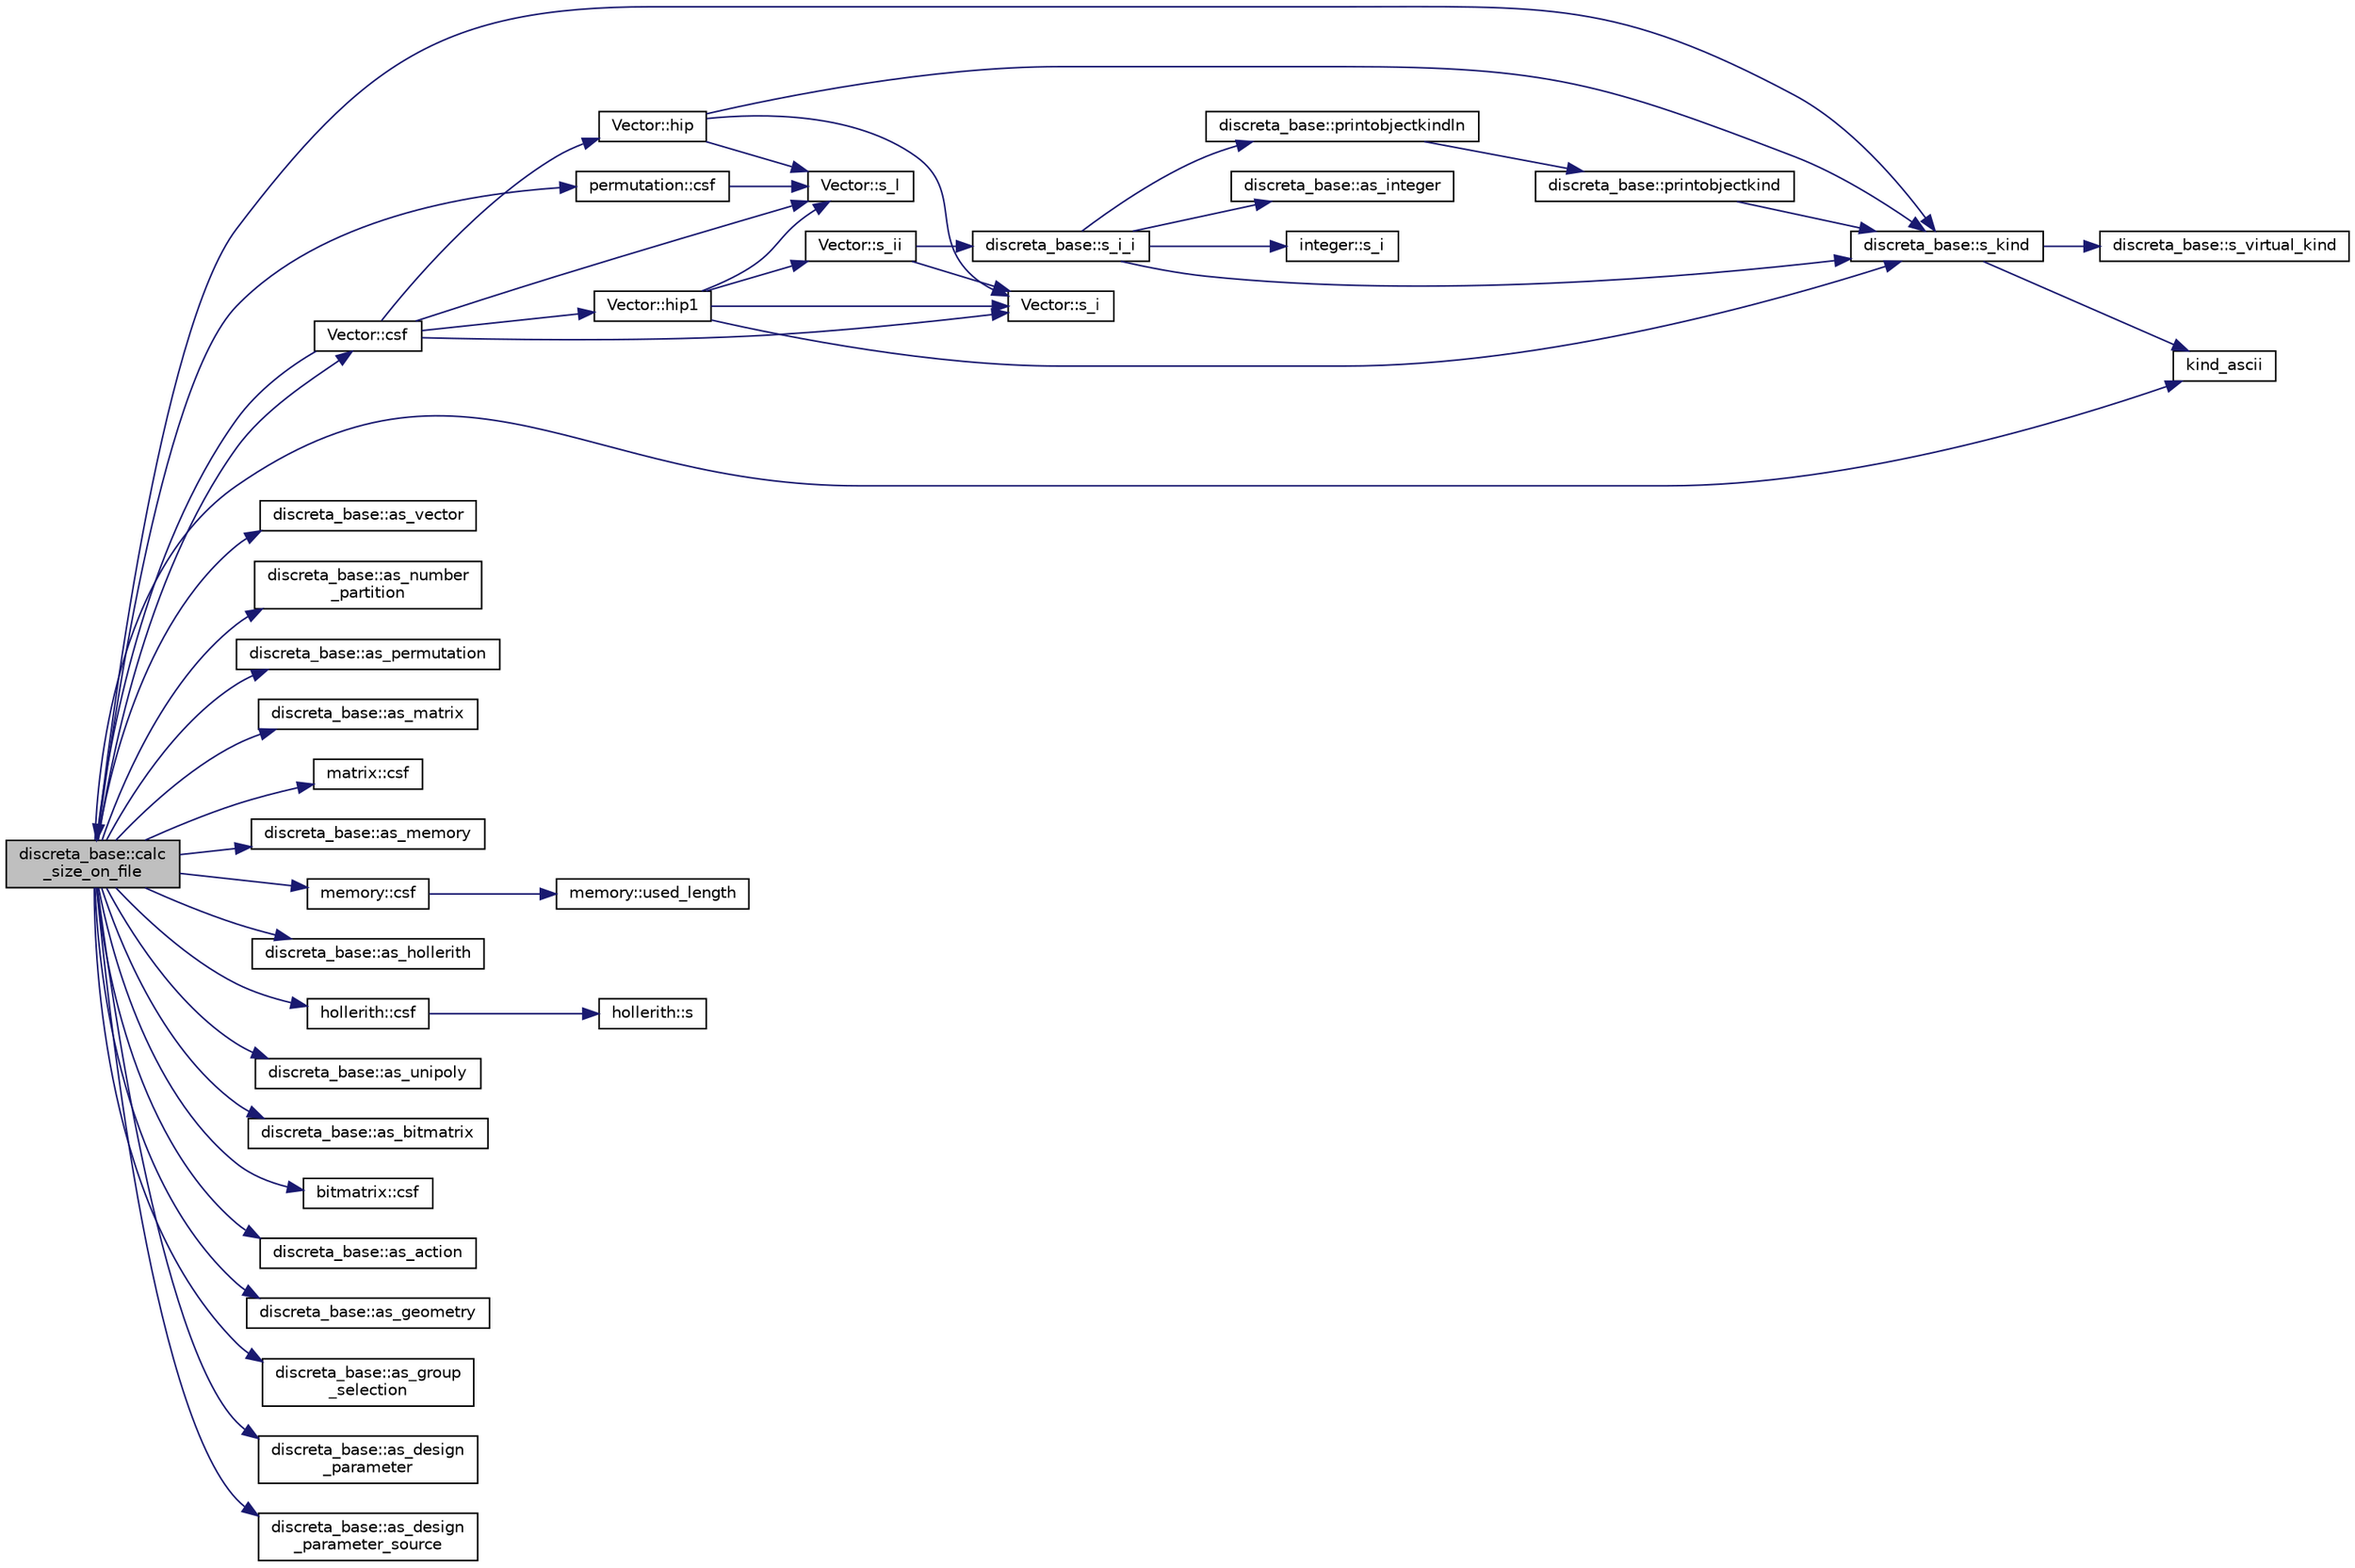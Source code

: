 digraph "discreta_base::calc_size_on_file"
{
  edge [fontname="Helvetica",fontsize="10",labelfontname="Helvetica",labelfontsize="10"];
  node [fontname="Helvetica",fontsize="10",shape=record];
  rankdir="LR";
  Node9401 [label="discreta_base::calc\l_size_on_file",height=0.2,width=0.4,color="black", fillcolor="grey75", style="filled", fontcolor="black"];
  Node9401 -> Node9402 [color="midnightblue",fontsize="10",style="solid",fontname="Helvetica"];
  Node9402 [label="discreta_base::s_kind",height=0.2,width=0.4,color="black", fillcolor="white", style="filled",URL="$d7/d71/classdiscreta__base.html#a8a830025c74adbbc3362418a7c2ba157"];
  Node9402 -> Node9403 [color="midnightblue",fontsize="10",style="solid",fontname="Helvetica"];
  Node9403 [label="discreta_base::s_virtual_kind",height=0.2,width=0.4,color="black", fillcolor="white", style="filled",URL="$d7/d71/classdiscreta__base.html#a52778a6d6943a468be083d0785d418fb"];
  Node9402 -> Node9404 [color="midnightblue",fontsize="10",style="solid",fontname="Helvetica"];
  Node9404 [label="kind_ascii",height=0.2,width=0.4,color="black", fillcolor="white", style="filled",URL="$d9/d60/discreta_8h.html#ad0ce825a9f29bc6cec27e1b64cfe27bf"];
  Node9401 -> Node9405 [color="midnightblue",fontsize="10",style="solid",fontname="Helvetica"];
  Node9405 [label="discreta_base::as_vector",height=0.2,width=0.4,color="black", fillcolor="white", style="filled",URL="$d7/d71/classdiscreta__base.html#a7bdd6cae39c380b128ee9e17e42cf020"];
  Node9401 -> Node9406 [color="midnightblue",fontsize="10",style="solid",fontname="Helvetica"];
  Node9406 [label="Vector::csf",height=0.2,width=0.4,color="black", fillcolor="white", style="filled",URL="$d5/db2/class_vector.html#a7bbfe1d599a93f58b2150a026a27b0f4"];
  Node9406 -> Node9407 [color="midnightblue",fontsize="10",style="solid",fontname="Helvetica"];
  Node9407 [label="Vector::s_l",height=0.2,width=0.4,color="black", fillcolor="white", style="filled",URL="$d5/db2/class_vector.html#ad2dc082288f858d22a528832289e0704"];
  Node9406 -> Node9408 [color="midnightblue",fontsize="10",style="solid",fontname="Helvetica"];
  Node9408 [label="Vector::hip",height=0.2,width=0.4,color="black", fillcolor="white", style="filled",URL="$d5/db2/class_vector.html#a996f4e7f37126389c883537b063d583e"];
  Node9408 -> Node9407 [color="midnightblue",fontsize="10",style="solid",fontname="Helvetica"];
  Node9408 -> Node9409 [color="midnightblue",fontsize="10",style="solid",fontname="Helvetica"];
  Node9409 [label="Vector::s_i",height=0.2,width=0.4,color="black", fillcolor="white", style="filled",URL="$d5/db2/class_vector.html#a1c4fe1752523df8119f70dd550244871"];
  Node9408 -> Node9402 [color="midnightblue",fontsize="10",style="solid",fontname="Helvetica"];
  Node9406 -> Node9410 [color="midnightblue",fontsize="10",style="solid",fontname="Helvetica"];
  Node9410 [label="Vector::hip1",height=0.2,width=0.4,color="black", fillcolor="white", style="filled",URL="$d5/db2/class_vector.html#a5ce49604a9d0d59e42e4cbad25597334"];
  Node9410 -> Node9407 [color="midnightblue",fontsize="10",style="solid",fontname="Helvetica"];
  Node9410 -> Node9409 [color="midnightblue",fontsize="10",style="solid",fontname="Helvetica"];
  Node9410 -> Node9402 [color="midnightblue",fontsize="10",style="solid",fontname="Helvetica"];
  Node9410 -> Node9411 [color="midnightblue",fontsize="10",style="solid",fontname="Helvetica"];
  Node9411 [label="Vector::s_ii",height=0.2,width=0.4,color="black", fillcolor="white", style="filled",URL="$d5/db2/class_vector.html#a75d4942cc7b9794717b4846c10520db8"];
  Node9411 -> Node9409 [color="midnightblue",fontsize="10",style="solid",fontname="Helvetica"];
  Node9411 -> Node9412 [color="midnightblue",fontsize="10",style="solid",fontname="Helvetica"];
  Node9412 [label="discreta_base::s_i_i",height=0.2,width=0.4,color="black", fillcolor="white", style="filled",URL="$d7/d71/classdiscreta__base.html#aadb92c01fbe69b3034b0214b33fbc735"];
  Node9412 -> Node9402 [color="midnightblue",fontsize="10",style="solid",fontname="Helvetica"];
  Node9412 -> Node9413 [color="midnightblue",fontsize="10",style="solid",fontname="Helvetica"];
  Node9413 [label="discreta_base::printobjectkindln",height=0.2,width=0.4,color="black", fillcolor="white", style="filled",URL="$d7/d71/classdiscreta__base.html#a677ccc8f392ebedde05e453f8cf59559"];
  Node9413 -> Node9414 [color="midnightblue",fontsize="10",style="solid",fontname="Helvetica"];
  Node9414 [label="discreta_base::printobjectkind",height=0.2,width=0.4,color="black", fillcolor="white", style="filled",URL="$d7/d71/classdiscreta__base.html#aa75a1314aa706909b029664944904231"];
  Node9414 -> Node9402 [color="midnightblue",fontsize="10",style="solid",fontname="Helvetica"];
  Node9412 -> Node9415 [color="midnightblue",fontsize="10",style="solid",fontname="Helvetica"];
  Node9415 [label="discreta_base::as_integer",height=0.2,width=0.4,color="black", fillcolor="white", style="filled",URL="$d7/d71/classdiscreta__base.html#a00d7691eaf874fd283d942692fe8dd26"];
  Node9412 -> Node9416 [color="midnightblue",fontsize="10",style="solid",fontname="Helvetica"];
  Node9416 [label="integer::s_i",height=0.2,width=0.4,color="black", fillcolor="white", style="filled",URL="$d0/de5/classinteger.html#adf28e9f94d4c844adaa950deeb80b904"];
  Node9406 -> Node9409 [color="midnightblue",fontsize="10",style="solid",fontname="Helvetica"];
  Node9406 -> Node9401 [color="midnightblue",fontsize="10",style="solid",fontname="Helvetica"];
  Node9401 -> Node9417 [color="midnightblue",fontsize="10",style="solid",fontname="Helvetica"];
  Node9417 [label="discreta_base::as_number\l_partition",height=0.2,width=0.4,color="black", fillcolor="white", style="filled",URL="$d7/d71/classdiscreta__base.html#a307aa09de0e925d46697707968ffab00"];
  Node9401 -> Node9418 [color="midnightblue",fontsize="10",style="solid",fontname="Helvetica"];
  Node9418 [label="discreta_base::as_permutation",height=0.2,width=0.4,color="black", fillcolor="white", style="filled",URL="$d7/d71/classdiscreta__base.html#aa4e72f36a82984239b12ae831e131098"];
  Node9401 -> Node9419 [color="midnightblue",fontsize="10",style="solid",fontname="Helvetica"];
  Node9419 [label="permutation::csf",height=0.2,width=0.4,color="black", fillcolor="white", style="filled",URL="$d0/d08/classpermutation.html#a121bb8f936f6e1e4101ef59d04c3998a"];
  Node9419 -> Node9407 [color="midnightblue",fontsize="10",style="solid",fontname="Helvetica"];
  Node9401 -> Node9420 [color="midnightblue",fontsize="10",style="solid",fontname="Helvetica"];
  Node9420 [label="discreta_base::as_matrix",height=0.2,width=0.4,color="black", fillcolor="white", style="filled",URL="$d7/d71/classdiscreta__base.html#ae4d7f56d917a4707b838fbffde6467ff"];
  Node9401 -> Node9421 [color="midnightblue",fontsize="10",style="solid",fontname="Helvetica"];
  Node9421 [label="matrix::csf",height=0.2,width=0.4,color="black", fillcolor="white", style="filled",URL="$d1/d8d/classmatrix.html#af06fd7824274febfcc10f734a06d1a6e"];
  Node9401 -> Node9422 [color="midnightblue",fontsize="10",style="solid",fontname="Helvetica"];
  Node9422 [label="discreta_base::as_memory",height=0.2,width=0.4,color="black", fillcolor="white", style="filled",URL="$d7/d71/classdiscreta__base.html#ad94b2d7dce0cd4fa22db57f6e79c4bd2"];
  Node9401 -> Node9423 [color="midnightblue",fontsize="10",style="solid",fontname="Helvetica"];
  Node9423 [label="memory::csf",height=0.2,width=0.4,color="black", fillcolor="white", style="filled",URL="$d8/d99/classmemory.html#a7f6c3fb11d9ef25fce0aa093bc9d9216"];
  Node9423 -> Node9424 [color="midnightblue",fontsize="10",style="solid",fontname="Helvetica"];
  Node9424 [label="memory::used_length",height=0.2,width=0.4,color="black", fillcolor="white", style="filled",URL="$d8/d99/classmemory.html#a3312a01b206cef29ec0f85ee340002dd"];
  Node9401 -> Node9425 [color="midnightblue",fontsize="10",style="solid",fontname="Helvetica"];
  Node9425 [label="discreta_base::as_hollerith",height=0.2,width=0.4,color="black", fillcolor="white", style="filled",URL="$d7/d71/classdiscreta__base.html#a3e66f82711f314710107e2f29e589690"];
  Node9401 -> Node9426 [color="midnightblue",fontsize="10",style="solid",fontname="Helvetica"];
  Node9426 [label="hollerith::csf",height=0.2,width=0.4,color="black", fillcolor="white", style="filled",URL="$d8/d99/classhollerith.html#ac3e7f35e2c6d82a9825297577e1011ba"];
  Node9426 -> Node9427 [color="midnightblue",fontsize="10",style="solid",fontname="Helvetica"];
  Node9427 [label="hollerith::s",height=0.2,width=0.4,color="black", fillcolor="white", style="filled",URL="$d8/d99/classhollerith.html#af61fce2d06f211b25fe3838e4dfee77a"];
  Node9401 -> Node9428 [color="midnightblue",fontsize="10",style="solid",fontname="Helvetica"];
  Node9428 [label="discreta_base::as_unipoly",height=0.2,width=0.4,color="black", fillcolor="white", style="filled",URL="$d7/d71/classdiscreta__base.html#ad50d8027f039fe5c2478cddb243adc9d"];
  Node9401 -> Node9429 [color="midnightblue",fontsize="10",style="solid",fontname="Helvetica"];
  Node9429 [label="discreta_base::as_bitmatrix",height=0.2,width=0.4,color="black", fillcolor="white", style="filled",URL="$d7/d71/classdiscreta__base.html#a071ad54ea8ef6c9d1d15f532e5a76df6"];
  Node9401 -> Node9430 [color="midnightblue",fontsize="10",style="solid",fontname="Helvetica"];
  Node9430 [label="bitmatrix::csf",height=0.2,width=0.4,color="black", fillcolor="white", style="filled",URL="$de/dc8/classbitmatrix.html#a2d11a854ea302b0e6fa61c9c6607deaf"];
  Node9401 -> Node9431 [color="midnightblue",fontsize="10",style="solid",fontname="Helvetica"];
  Node9431 [label="discreta_base::as_action",height=0.2,width=0.4,color="black", fillcolor="white", style="filled",URL="$d7/d71/classdiscreta__base.html#aee03453d453c64f57eb30bf482d3ba8a"];
  Node9401 -> Node9432 [color="midnightblue",fontsize="10",style="solid",fontname="Helvetica"];
  Node9432 [label="discreta_base::as_geometry",height=0.2,width=0.4,color="black", fillcolor="white", style="filled",URL="$d7/d71/classdiscreta__base.html#a38fc7b4cdd830703e9d87354b79bc5c8"];
  Node9401 -> Node9433 [color="midnightblue",fontsize="10",style="solid",fontname="Helvetica"];
  Node9433 [label="discreta_base::as_group\l_selection",height=0.2,width=0.4,color="black", fillcolor="white", style="filled",URL="$d7/d71/classdiscreta__base.html#aae1bac4883c567718bef9fb610abbdc8"];
  Node9401 -> Node9434 [color="midnightblue",fontsize="10",style="solid",fontname="Helvetica"];
  Node9434 [label="discreta_base::as_design\l_parameter",height=0.2,width=0.4,color="black", fillcolor="white", style="filled",URL="$d7/d71/classdiscreta__base.html#aab24ff38ea1c5471ab3de42e014d0f2a"];
  Node9401 -> Node9435 [color="midnightblue",fontsize="10",style="solid",fontname="Helvetica"];
  Node9435 [label="discreta_base::as_design\l_parameter_source",height=0.2,width=0.4,color="black", fillcolor="white", style="filled",URL="$d7/d71/classdiscreta__base.html#a59cbf837c6582ded5bc586265d13d81a"];
  Node9401 -> Node9404 [color="midnightblue",fontsize="10",style="solid",fontname="Helvetica"];
}

